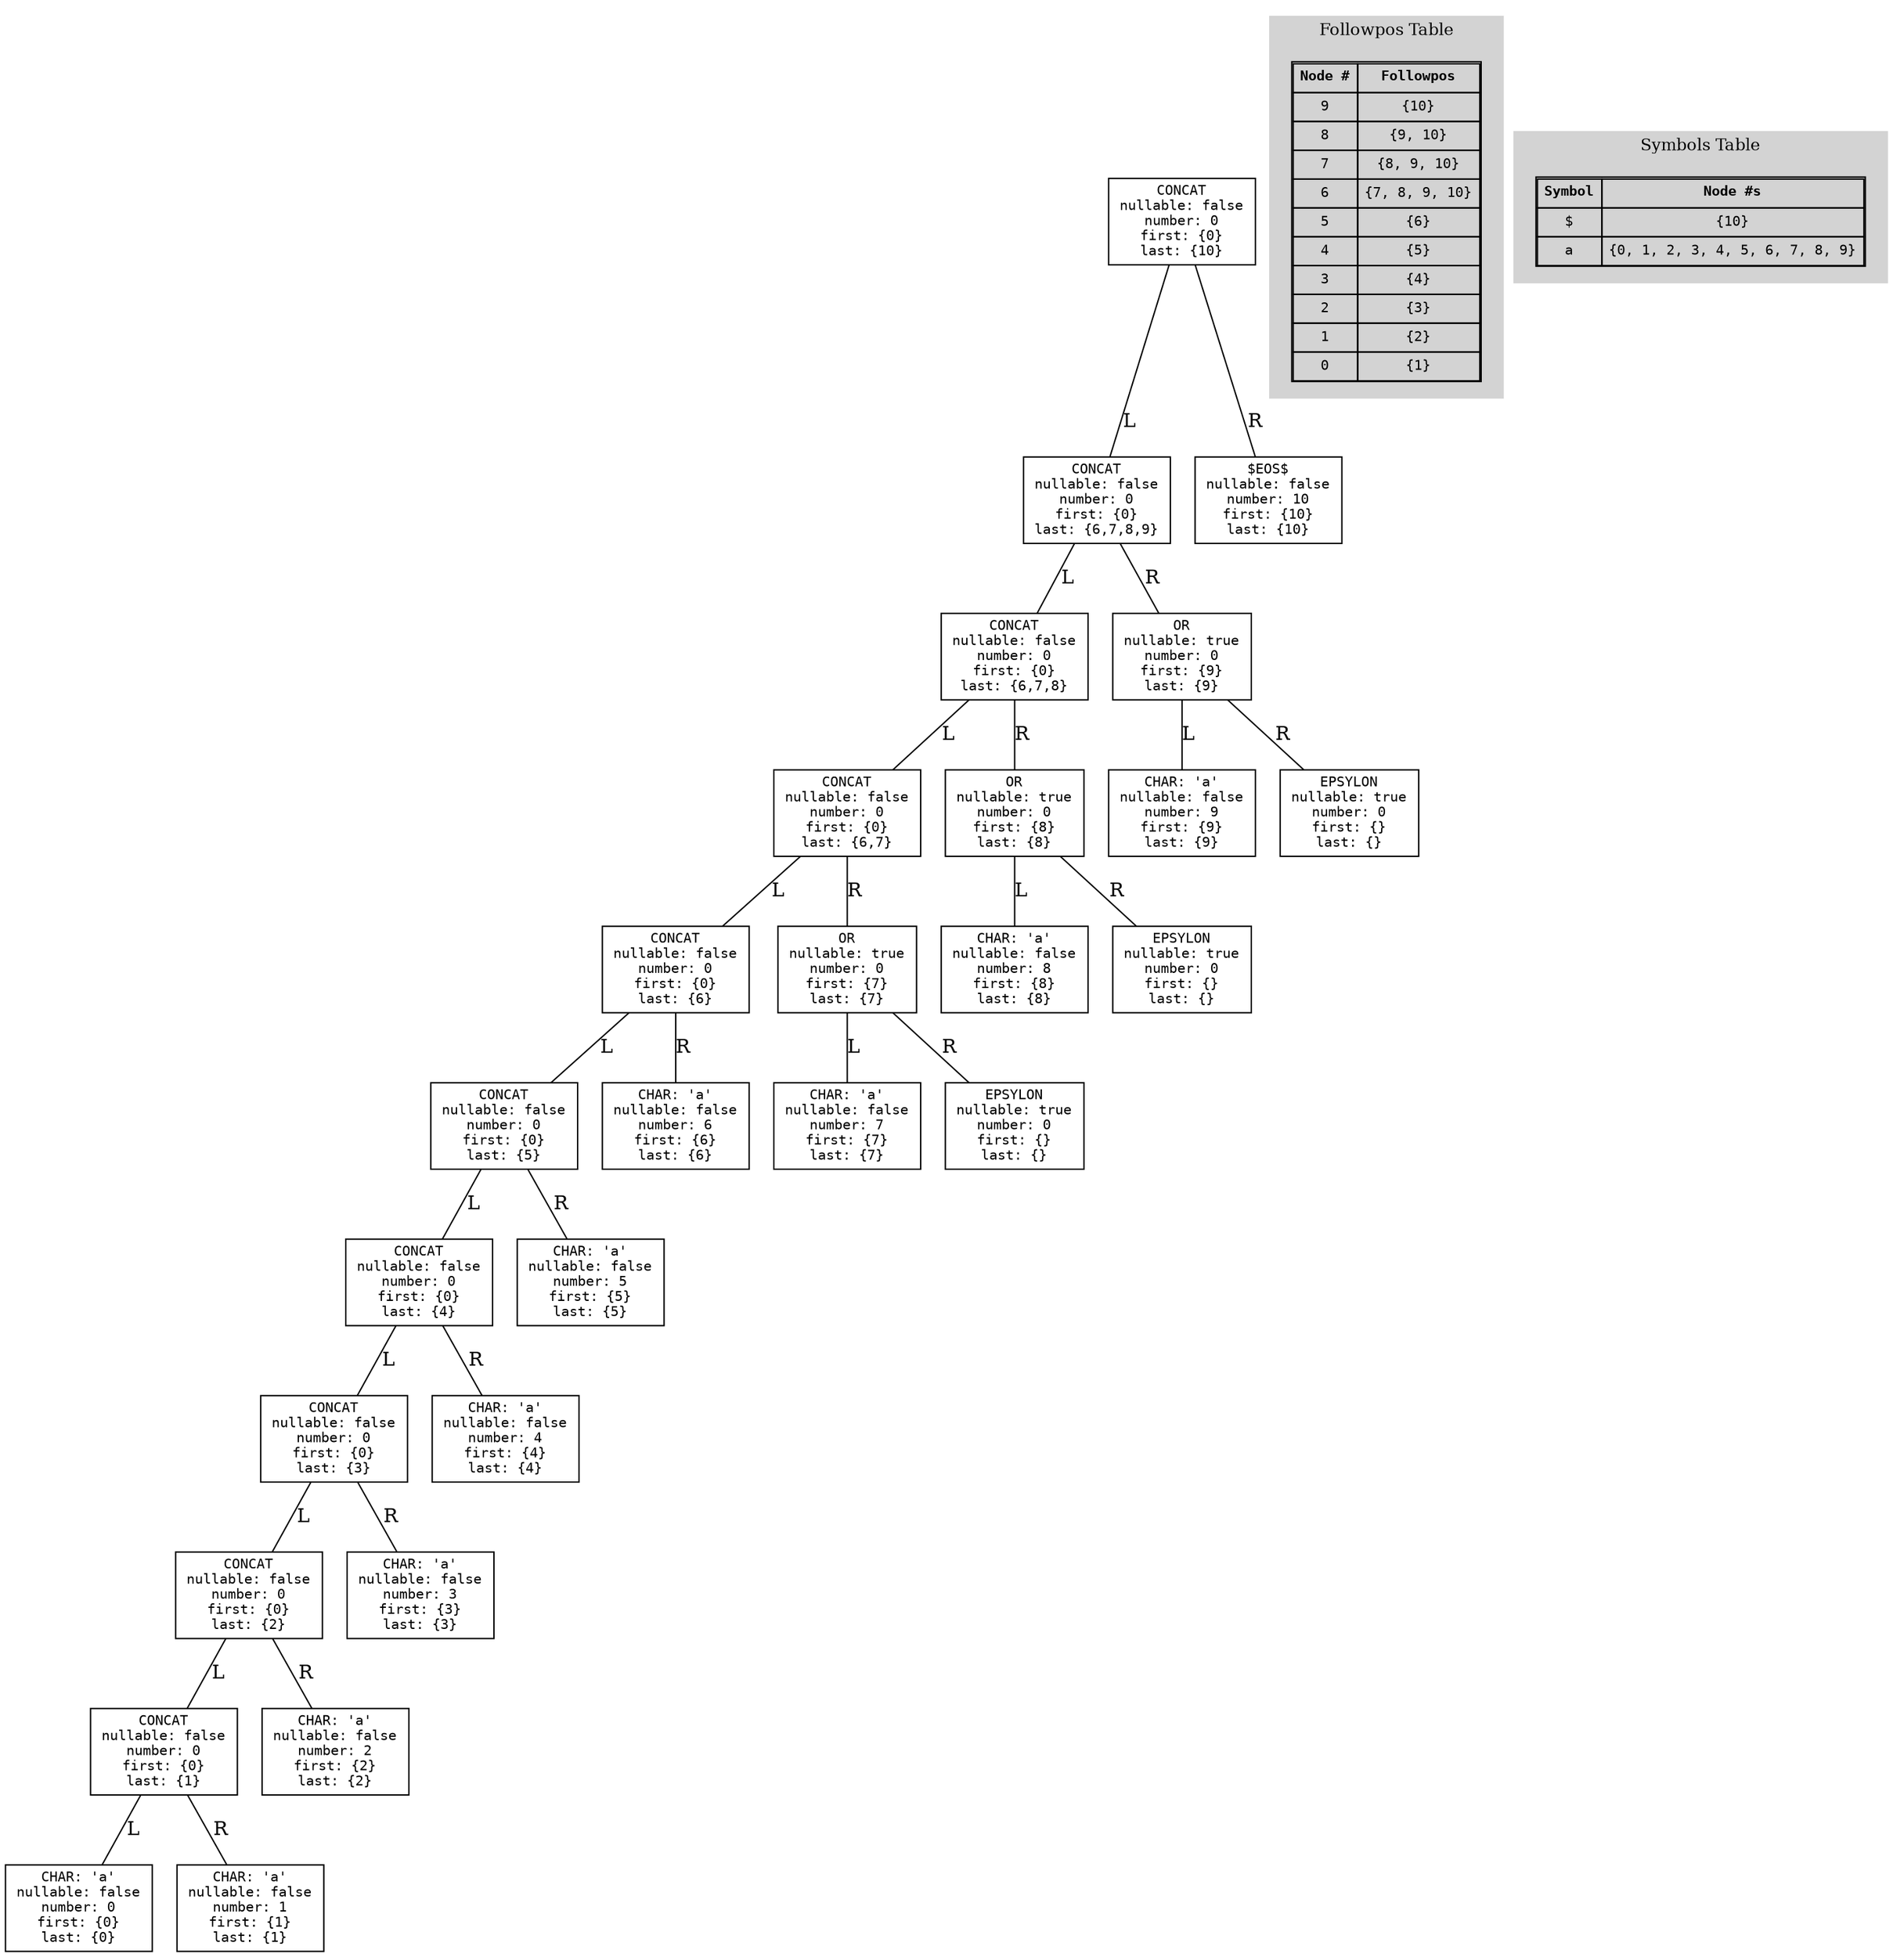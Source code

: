 digraph SyntaxTree {
  node [shape=box, fontname="Courier", fontsize=10];
  edge [arrowhead=none];

  0 [label="CONCAT\nnullable: false\nnumber: 0\nfirst: {0}\nlast: {10}"];
  1 [label="CONCAT\nnullable: false\nnumber: 0\nfirst: {0}\nlast: {6,7,8,9}"];
  2 [label="CONCAT\nnullable: false\nnumber: 0\nfirst: {0}\nlast: {6,7,8}"];
  3 [label="CONCAT\nnullable: false\nnumber: 0\nfirst: {0}\nlast: {6,7}"];
  4 [label="CONCAT\nnullable: false\nnumber: 0\nfirst: {0}\nlast: {6}"];
  5 [label="CONCAT\nnullable: false\nnumber: 0\nfirst: {0}\nlast: {5}"];
  6 [label="CONCAT\nnullable: false\nnumber: 0\nfirst: {0}\nlast: {4}"];
  7 [label="CONCAT\nnullable: false\nnumber: 0\nfirst: {0}\nlast: {3}"];
  8 [label="CONCAT\nnullable: false\nnumber: 0\nfirst: {0}\nlast: {2}"];
  9 [label="CONCAT\nnullable: false\nnumber: 0\nfirst: {0}\nlast: {1}"];
  10 [label="CHAR: 'a'\nnullable: false\nnumber: 0\nfirst: {0}\nlast: {0}"];
  9 -> 10 [label="L"];
  11 [label="CHAR: 'a'\nnullable: false\nnumber: 1\nfirst: {1}\nlast: {1}"];
  9 -> 11 [label="R"];
  8 -> 9 [label="L"];
  12 [label="CHAR: 'a'\nnullable: false\nnumber: 2\nfirst: {2}\nlast: {2}"];
  8 -> 12 [label="R"];
  7 -> 8 [label="L"];
  13 [label="CHAR: 'a'\nnullable: false\nnumber: 3\nfirst: {3}\nlast: {3}"];
  7 -> 13 [label="R"];
  6 -> 7 [label="L"];
  14 [label="CHAR: 'a'\nnullable: false\nnumber: 4\nfirst: {4}\nlast: {4}"];
  6 -> 14 [label="R"];
  5 -> 6 [label="L"];
  15 [label="CHAR: 'a'\nnullable: false\nnumber: 5\nfirst: {5}\nlast: {5}"];
  5 -> 15 [label="R"];
  4 -> 5 [label="L"];
  16 [label="CHAR: 'a'\nnullable: false\nnumber: 6\nfirst: {6}\nlast: {6}"];
  4 -> 16 [label="R"];
  3 -> 4 [label="L"];
  17 [label="OR\nnullable: true\nnumber: 0\nfirst: {7}\nlast: {7}"];
  18 [label="CHAR: 'a'\nnullable: false\nnumber: 7\nfirst: {7}\nlast: {7}"];
  17 -> 18 [label="L"];
  19 [label="EPSYLON\nnullable: true\nnumber: 0\nfirst: {}\nlast: {}"];
  17 -> 19 [label="R"];
  3 -> 17 [label="R"];
  2 -> 3 [label="L"];
  20 [label="OR\nnullable: true\nnumber: 0\nfirst: {8}\nlast: {8}"];
  21 [label="CHAR: 'a'\nnullable: false\nnumber: 8\nfirst: {8}\nlast: {8}"];
  20 -> 21 [label="L"];
  22 [label="EPSYLON\nnullable: true\nnumber: 0\nfirst: {}\nlast: {}"];
  20 -> 22 [label="R"];
  2 -> 20 [label="R"];
  1 -> 2 [label="L"];
  23 [label="OR\nnullable: true\nnumber: 0\nfirst: {9}\nlast: {9}"];
  24 [label="CHAR: 'a'\nnullable: false\nnumber: 9\nfirst: {9}\nlast: {9}"];
  23 -> 24 [label="L"];
  25 [label="EPSYLON\nnullable: true\nnumber: 0\nfirst: {}\nlast: {}"];
  23 -> 25 [label="R"];
  1 -> 23 [label="R"];
  0 -> 1 [label="L"];
  26 [label="$EOS$\nnullable: false\nnumber: 10\nfirst: {10}\nlast: {10}"];
  0 -> 26 [label="R"];

  subgraph cluster_followpos {
    label="Followpos Table";
    fontsize=12;
    style=filled;
    color=lightgrey;
    node [shape=plaintext];
    follow_table [label=<
      <table border="1" cellborder="1" cellspacing="0" cellpadding="4">
        <tr><td><b>Node #</b></td><td><b>Followpos</b></td></tr>
        <tr><td>9</td><td>{10}</td></tr>
        <tr><td>8</td><td>{9, 10}</td></tr>
        <tr><td>7</td><td>{8, 9, 10}</td></tr>
        <tr><td>6</td><td>{7, 8, 9, 10}</td></tr>
        <tr><td>5</td><td>{6}</td></tr>
        <tr><td>4</td><td>{5}</td></tr>
        <tr><td>3</td><td>{4}</td></tr>
        <tr><td>2</td><td>{3}</td></tr>
        <tr><td>1</td><td>{2}</td></tr>
        <tr><td>0</td><td>{1}</td></tr>
      </table>
    >];
  }

  subgraph cluster_symbols {
    label="Symbols Table";
    fontsize=12;
    style=filled;
    color=lightgrey;
    node [shape=plaintext];
    symbols_table [label=<
      <table border="1" cellborder="1" cellspacing="0" cellpadding="4">
        <tr><td><b>Symbol</b></td><td><b>Node #s</b></td></tr>
        <tr><td>$</td><td>{10}</td></tr>
        <tr><td>a</td><td>{0, 1, 2, 3, 4, 5, 6, 7, 8, 9}</td></tr>
      </table>
    >];
  }
}
